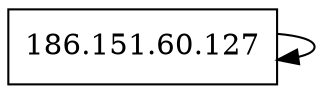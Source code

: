 digraph sls{
node [shape=record];
ip18615160127 [label=" 186.151.60.127 "];
ip18615160127 -> ip18615160127; 

ip18615160127 [label=" 186.151.60.127 "];
}
